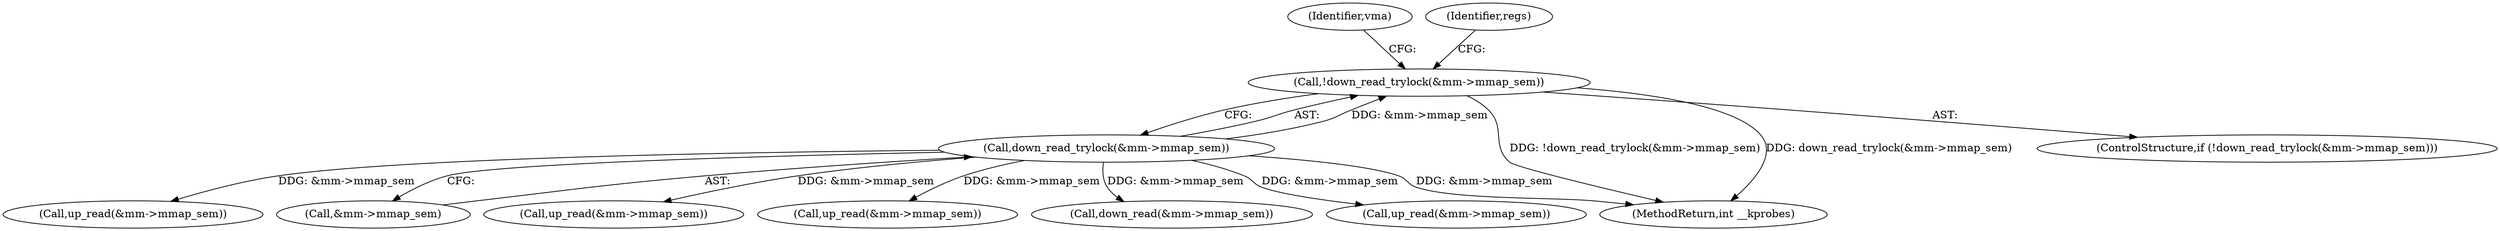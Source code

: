 digraph "0_linux_a8b0ca17b80e92faab46ee7179ba9e99ccb61233_20@API" {
"1000223" [label="(Call,!down_read_trylock(&mm->mmap_sem))"];
"1000224" [label="(Call,down_read_trylock(&mm->mmap_sem))"];
"1000247" [label="(Identifier,vma)"];
"1000234" [label="(Identifier,regs)"];
"1000224" [label="(Call,down_read_trylock(&mm->mmap_sem))"];
"1000557" [label="(MethodReturn,int __kprobes)"];
"1000474" [label="(Call,up_read(&mm->mmap_sem))"];
"1000223" [label="(Call,!down_read_trylock(&mm->mmap_sem))"];
"1000225" [label="(Call,&mm->mmap_sem)"];
"1000502" [label="(Call,up_read(&mm->mmap_sem))"];
"1000517" [label="(Call,up_read(&mm->mmap_sem))"];
"1000241" [label="(Call,down_read(&mm->mmap_sem))"];
"1000222" [label="(ControlStructure,if (!down_read_trylock(&mm->mmap_sem)))"];
"1000466" [label="(Call,up_read(&mm->mmap_sem))"];
"1000223" -> "1000222"  [label="AST: "];
"1000223" -> "1000224"  [label="CFG: "];
"1000224" -> "1000223"  [label="AST: "];
"1000234" -> "1000223"  [label="CFG: "];
"1000247" -> "1000223"  [label="CFG: "];
"1000223" -> "1000557"  [label="DDG: !down_read_trylock(&mm->mmap_sem)"];
"1000223" -> "1000557"  [label="DDG: down_read_trylock(&mm->mmap_sem)"];
"1000224" -> "1000223"  [label="DDG: &mm->mmap_sem"];
"1000224" -> "1000225"  [label="CFG: "];
"1000225" -> "1000224"  [label="AST: "];
"1000224" -> "1000557"  [label="DDG: &mm->mmap_sem"];
"1000224" -> "1000241"  [label="DDG: &mm->mmap_sem"];
"1000224" -> "1000466"  [label="DDG: &mm->mmap_sem"];
"1000224" -> "1000474"  [label="DDG: &mm->mmap_sem"];
"1000224" -> "1000502"  [label="DDG: &mm->mmap_sem"];
"1000224" -> "1000517"  [label="DDG: &mm->mmap_sem"];
}
